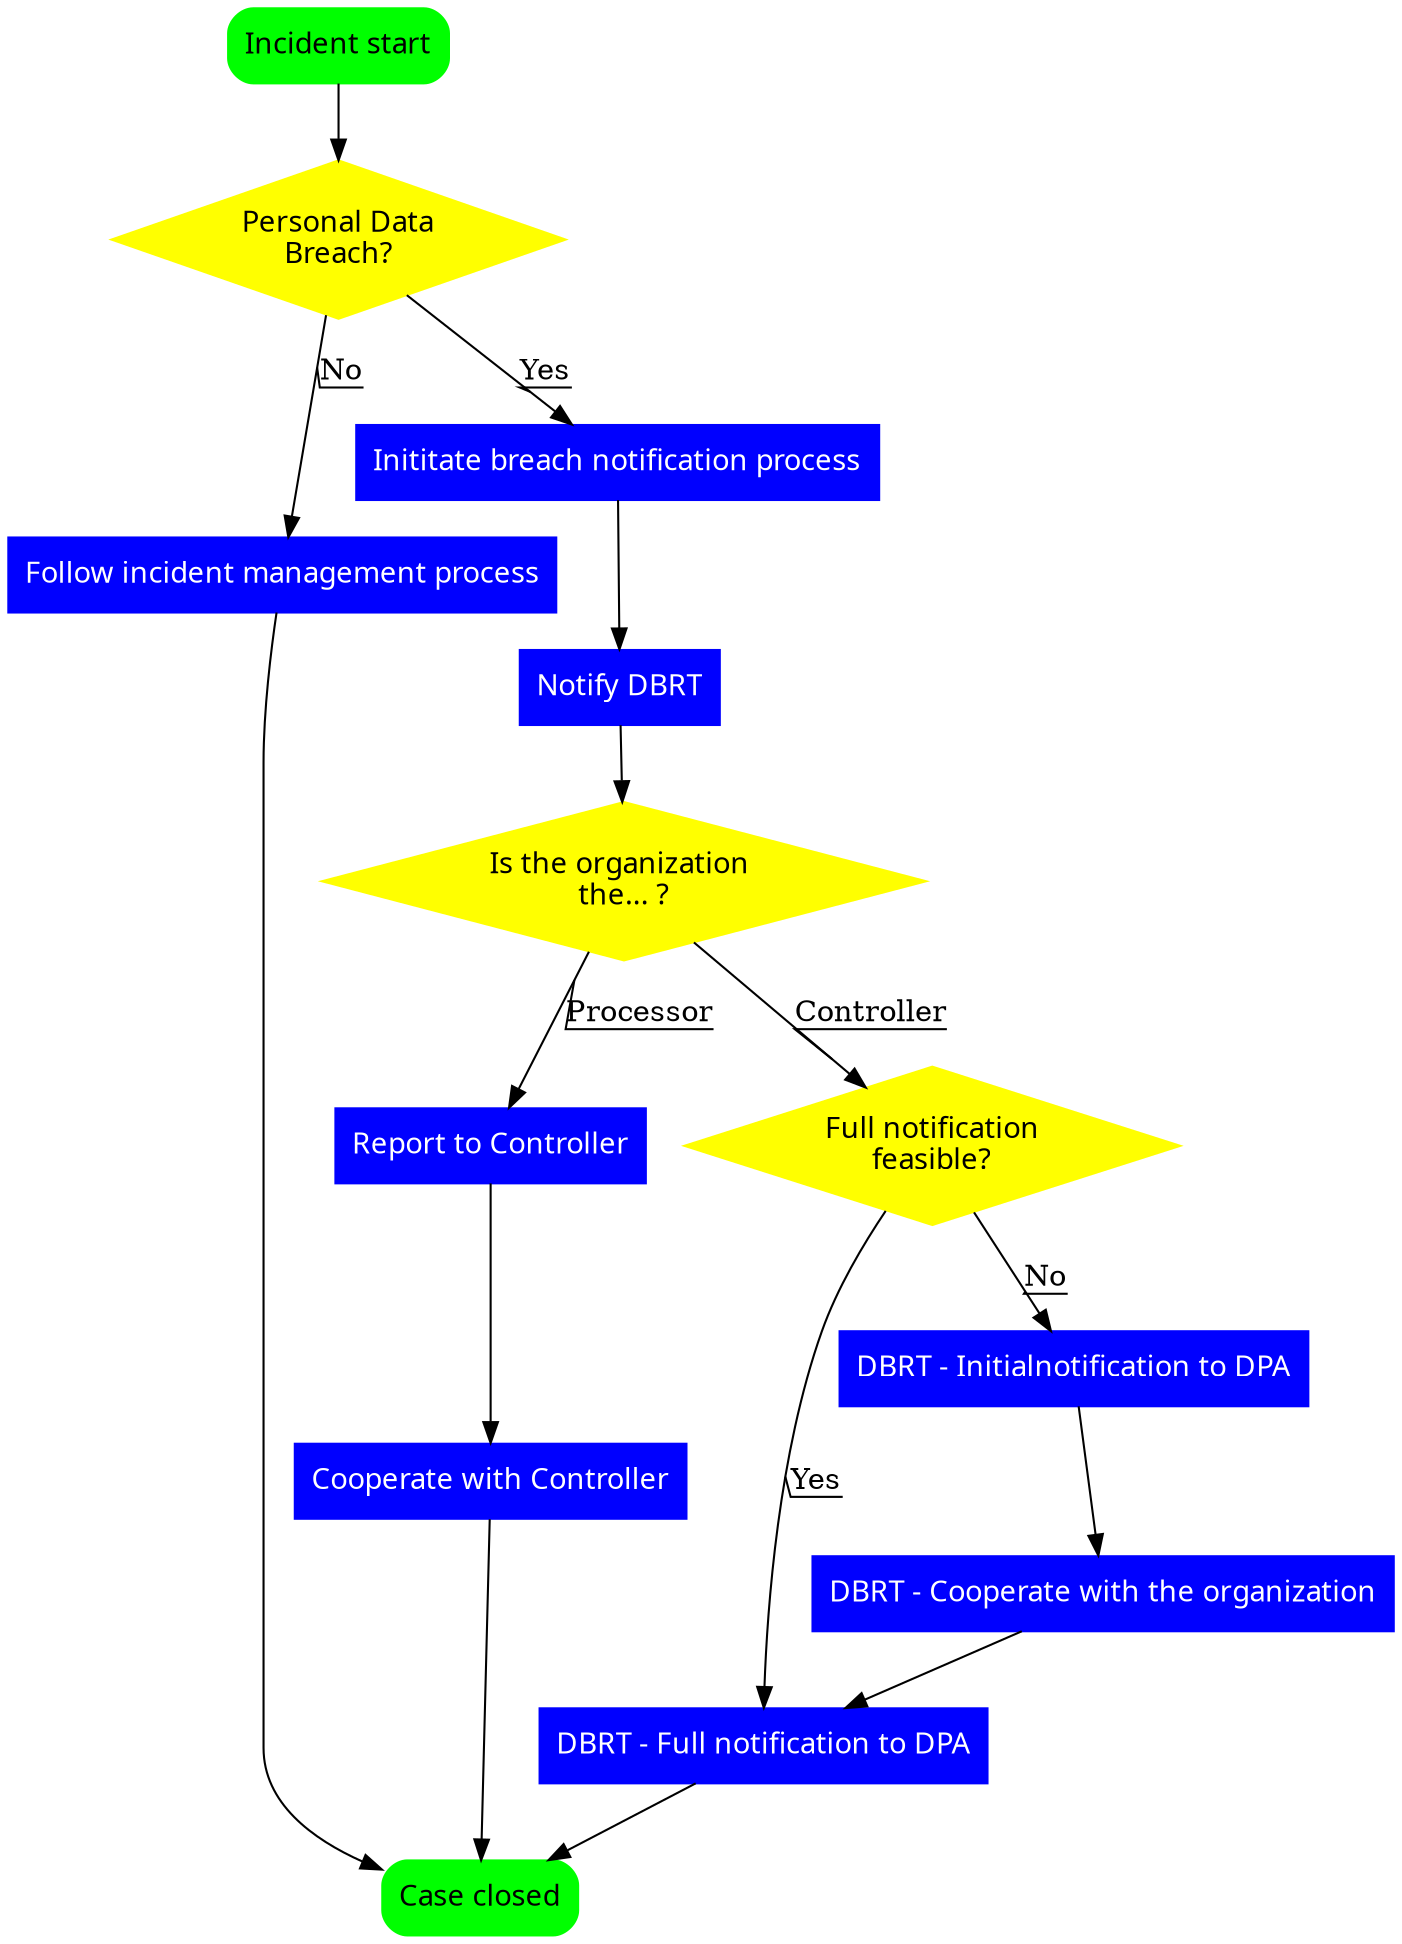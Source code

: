 digraph {
    node[fontname="Verdana", style=filled]
    incident_start[
        shape=box, 
        style="rounded,filled", 
        color=green, 
        fontcolor=black,
        label="Incident start"];

    close[
        shape=box, 
        style="rounded,filled", 
        color=green, 
        fontcolor=black,
        label="Case closed"];

    notify_dbrt[
        shape=box, 
        color=blue, 
        fontcolor=white,
        label="Notify DBRT"];

    incident_management[
        shape=box, 
        color=blue,
        fontcolor=white,
        label="Follow incident management process"];

    initiate_process[
        shape=box, 
        color=blue,
        fontcolor=white,
        label="Inititate breach notification process"];

    report_to_controller[
        shape=box, 
        color=blue,
        fontcolor=white,
        label="Report to Controller"];

    cooperate_with_controller[
        shape=box, 
        color=blue,
        fontcolor=white,
        label="Cooperate with Controller"];

    dbrt_to_dpa[
        shape=box, 
        color=blue,
        fontcolor=white,
        label="DBRT - Full notification to DPA"];

    dbrt_initial_to_dpa[
        shape=box, 
        color=blue,
        fontcolor=white,
        label="DBRT - Initialnotification to DPA"];

    dbrt_cooperate_internally[
        shape=box, 
        color=blue,
        fontcolor=white,
        label="DBRT - Cooperate with the organization"];

    if_personal_data_breach[
        shape=diamond,
        color=yellow, 
        label="Personal Data\nBreach?"];

    if_role[
        shape=diamond,
        color=yellow, 
        label="Is the organization \nthe... ?"];

    if_full_possible[
        shape=diamond,
        color=yellow, 
        label="Full notification\nfeasible?"];

    incident_start -> if_personal_data_breach;
    
    if_personal_data_breach -> initiate_process[
        label=Yes,
        decorate=true];
    
    if_personal_data_breach -> incident_management[
        label=No,
        decorate=true];
    
    incident_management -> close;
    initiate_process -> notify_dbrt;
    notify_dbrt -> if_role;
    
    if_role -> if_full_possible[
        label=Controller,
        decorate=true,
    ]
    
    if_role -> report_to_controller[
        label=Processor,
        decorate=true,
    ]

    report_to_controller -> cooperate_with_controller;
    cooperate_with_controller -> close;

    if_full_possible -> dbrt_to_dpa[
        label=Yes,
        decorate=true
    ]

    if_full_possible -> dbrt_initial_to_dpa[
        label=No,
        decorate=true
    ]
    
    dbrt_initial_to_dpa -> dbrt_cooperate_internally
    dbrt_cooperate_internally -> dbrt_to_dpa
    dbrt_to_dpa ->close
}